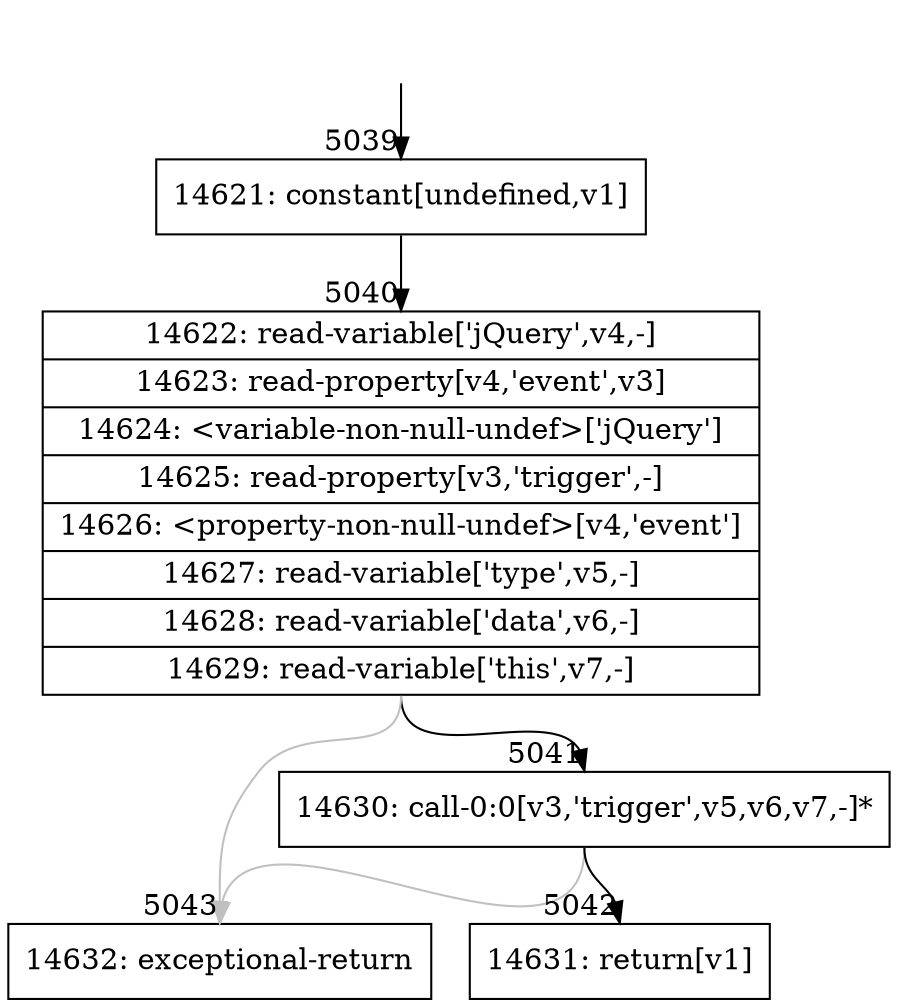 digraph {
rankdir="TD"
BB_entry322[shape=none,label=""];
BB_entry322 -> BB5039 [tailport=s, headport=n, headlabel="    5039"]
BB5039 [shape=record label="{14621: constant[undefined,v1]}" ] 
BB5039 -> BB5040 [tailport=s, headport=n, headlabel="      5040"]
BB5040 [shape=record label="{14622: read-variable['jQuery',v4,-]|14623: read-property[v4,'event',v3]|14624: \<variable-non-null-undef\>['jQuery']|14625: read-property[v3,'trigger',-]|14626: \<property-non-null-undef\>[v4,'event']|14627: read-variable['type',v5,-]|14628: read-variable['data',v6,-]|14629: read-variable['this',v7,-]}" ] 
BB5040 -> BB5041 [tailport=s, headport=n, headlabel="      5041"]
BB5040 -> BB5043 [tailport=s, headport=n, color=gray, headlabel="      5043"]
BB5041 [shape=record label="{14630: call-0:0[v3,'trigger',v5,v6,v7,-]*}" ] 
BB5041 -> BB5042 [tailport=s, headport=n, headlabel="      5042"]
BB5041 -> BB5043 [tailport=s, headport=n, color=gray]
BB5042 [shape=record label="{14631: return[v1]}" ] 
BB5043 [shape=record label="{14632: exceptional-return}" ] 
}
